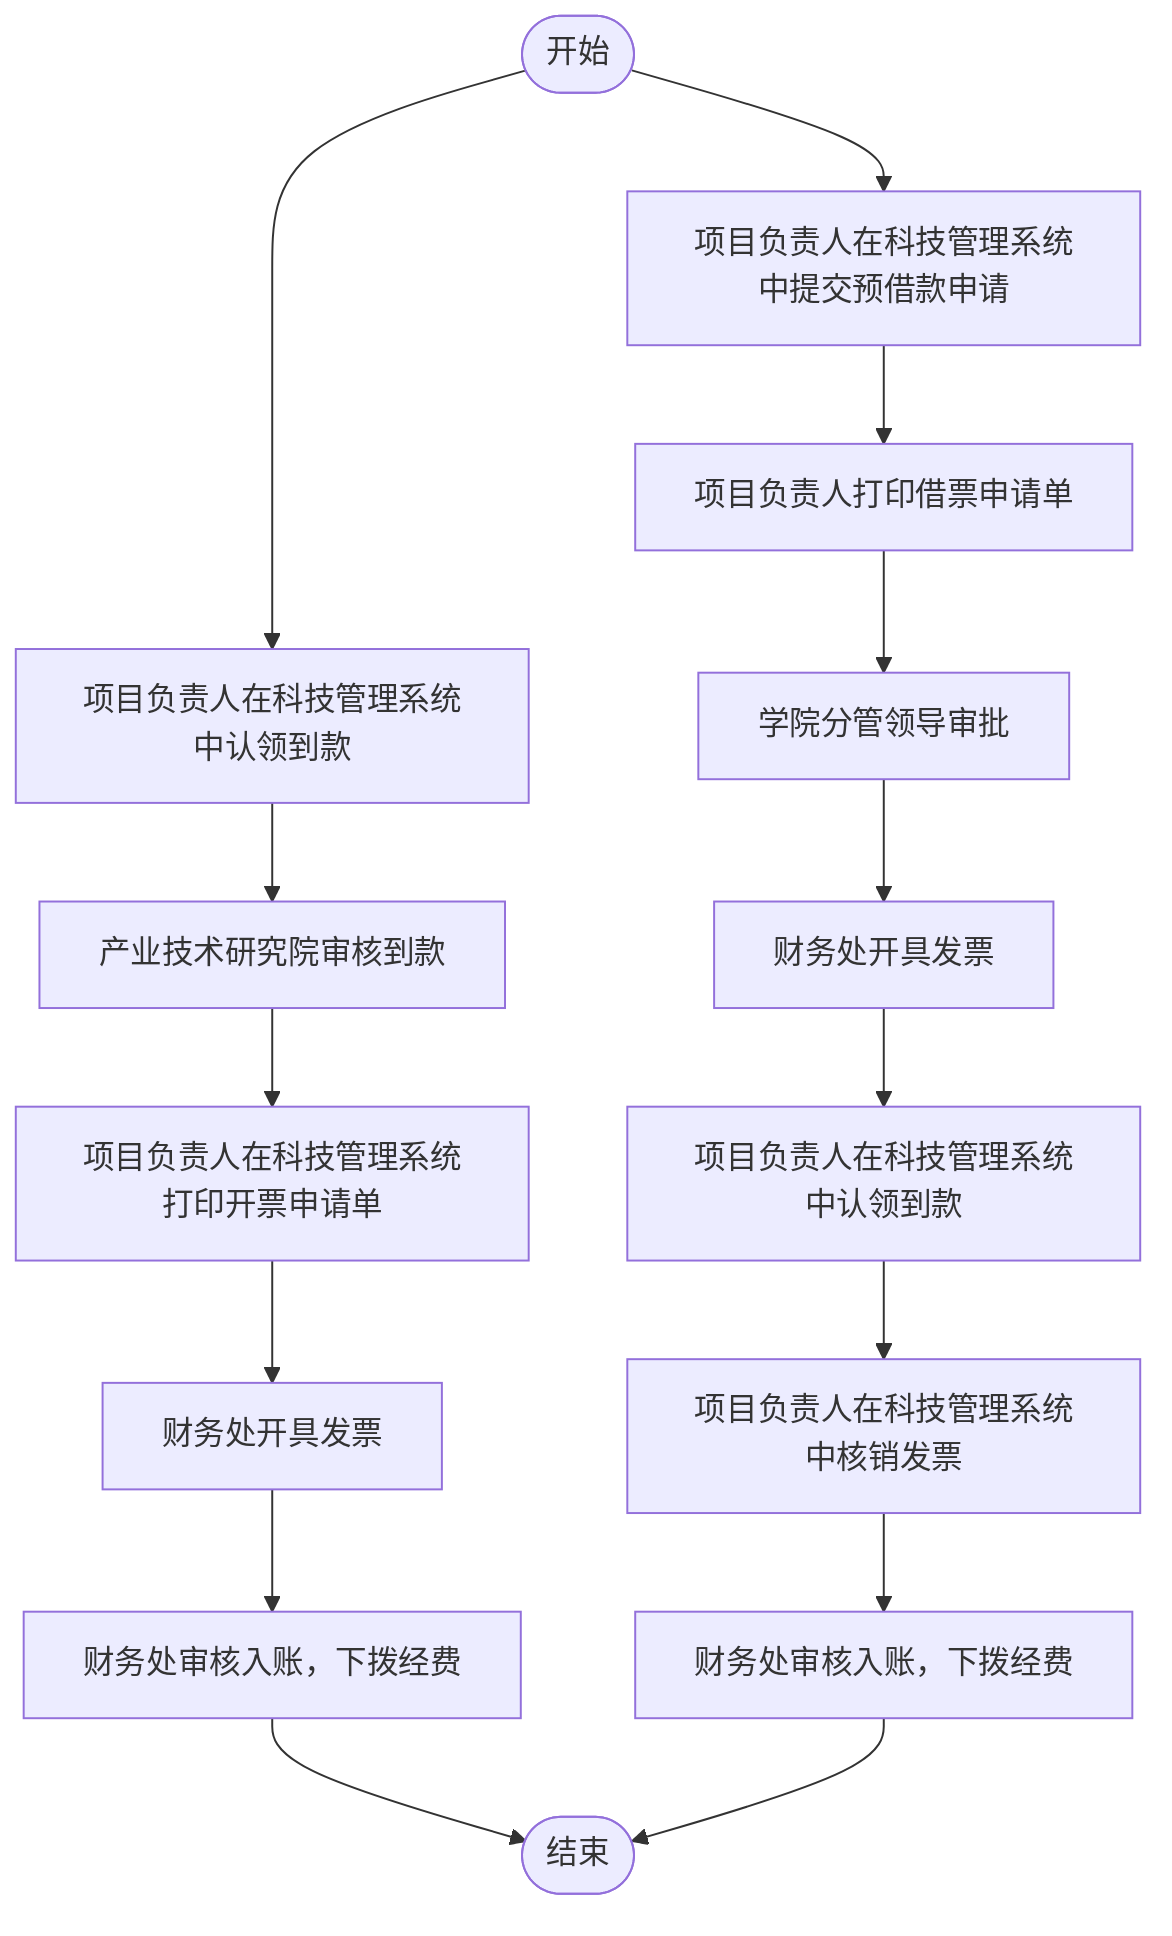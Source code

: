 flowchart TD
    Start([开始])
    End([结束])
    A1[项目负责人在科技管理系统中认领到款]
    A2[产业技术研究院审核到款]
    A3[项目负责人在科技管理系统打印开票申请单]
    A4[财务处开具发票]
    A5[财务处审核入账，下拨经费]
    B1[项目负责人在科技管理系统中提交预借款申请]
    B2[项目负责人打印借票申请单]
    B3[学院分管领导审批]
    B4[财务处开具发票]
    B5[项目负责人在科技管理系统中认领到款]
    B6[项目负责人在科技管理系统中核销发票]
    B7[财务处审核入账，下拨经费]

    Start --> A1
    A1 --> A2
    A2 --> A3
    A3 --> A4
    A4 --> A5
    A5 --> End

    Start --> B1
    B1 --> B2
    B2 --> B3
    B3 --> B4
    B4 --> B5
    B5 --> B6
    B6 --> B7
    B7 --> End